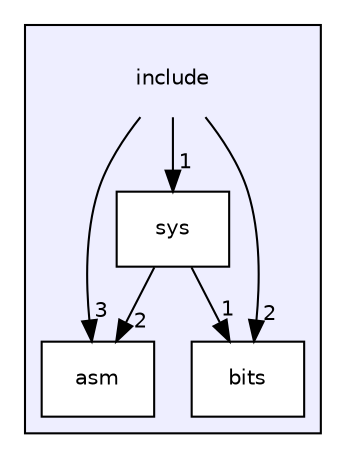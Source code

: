 digraph "include" {
  compound=true
  node [ fontsize="10", fontname="Helvetica"];
  edge [ labelfontsize="10", labelfontname="Helvetica"];
  subgraph clusterdir_d44c64559bbebec7f509842c48db8b23 {
    graph [ bgcolor="#eeeeff", pencolor="black", label="" URL="dir_d44c64559bbebec7f509842c48db8b23.html"];
    dir_d44c64559bbebec7f509842c48db8b23 [shape=plaintext label="include"];
    dir_47b0152e0531aebd2c74f6f36a5c8382 [shape=box label="asm" color="black" fillcolor="white" style="filled" URL="dir_47b0152e0531aebd2c74f6f36a5c8382.html"];
    dir_f9621c3ca1e89864d2531ec1abf6d83b [shape=box label="bits" color="black" fillcolor="white" style="filled" URL="dir_f9621c3ca1e89864d2531ec1abf6d83b.html"];
    dir_317ea3797c15f4a1d9c156bc812661ca [shape=box label="sys" color="black" fillcolor="white" style="filled" URL="dir_317ea3797c15f4a1d9c156bc812661ca.html"];
  }
  dir_317ea3797c15f4a1d9c156bc812661ca->dir_f9621c3ca1e89864d2531ec1abf6d83b [headlabel="1", labeldistance=1.5 headhref="dir_000003_000002.html"];
  dir_317ea3797c15f4a1d9c156bc812661ca->dir_47b0152e0531aebd2c74f6f36a5c8382 [headlabel="2", labeldistance=1.5 headhref="dir_000003_000001.html"];
  dir_d44c64559bbebec7f509842c48db8b23->dir_317ea3797c15f4a1d9c156bc812661ca [headlabel="1", labeldistance=1.5 headhref="dir_000000_000003.html"];
  dir_d44c64559bbebec7f509842c48db8b23->dir_f9621c3ca1e89864d2531ec1abf6d83b [headlabel="2", labeldistance=1.5 headhref="dir_000000_000002.html"];
  dir_d44c64559bbebec7f509842c48db8b23->dir_47b0152e0531aebd2c74f6f36a5c8382 [headlabel="3", labeldistance=1.5 headhref="dir_000000_000001.html"];
}
